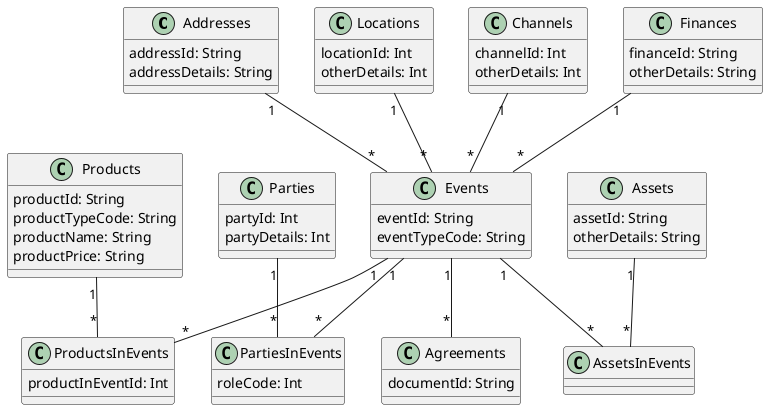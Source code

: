 @startuml "SolvencyIi"


class Addresses{
  addressId: String
  addressDetails: String
}

class Locations{
  locationId: Int
  otherDetails: Int
}

class Products{
  productId: String
  productTypeCode: String
  productName: String
  productPrice: String
}

class Parties{
  partyId: Int
  partyDetails: Int
}

class Assets{
  assetId: String
  otherDetails: String
}

class Channels{
  channelId: Int
  otherDetails: Int
}

class Finances{
  financeId: String
  otherDetails: String
}

class Events{
  eventId: String
  eventTypeCode: String
}

class ProductsInEvents{
  productInEventId: Int
}

class PartiesInEvents{
  roleCode: Int
}

class Agreements{
  documentId: String
}

class AssetsInEvents{
}



Addresses "1" -- "*" Events

Locations "1" -- "*" Events

Products "1" -- "*" ProductsInEvents

Parties "1" -- "*" PartiesInEvents

Assets "1" -- "*" AssetsInEvents

Channels "1" -- "*" Events

Finances "1" -- "*" Events

Events "1" -- "*" AssetsInEvents

Events "1" -- "*" ProductsInEvents

Events "1" -- "*" Agreements

Events "1" -- "*" PartiesInEvents


@enduml